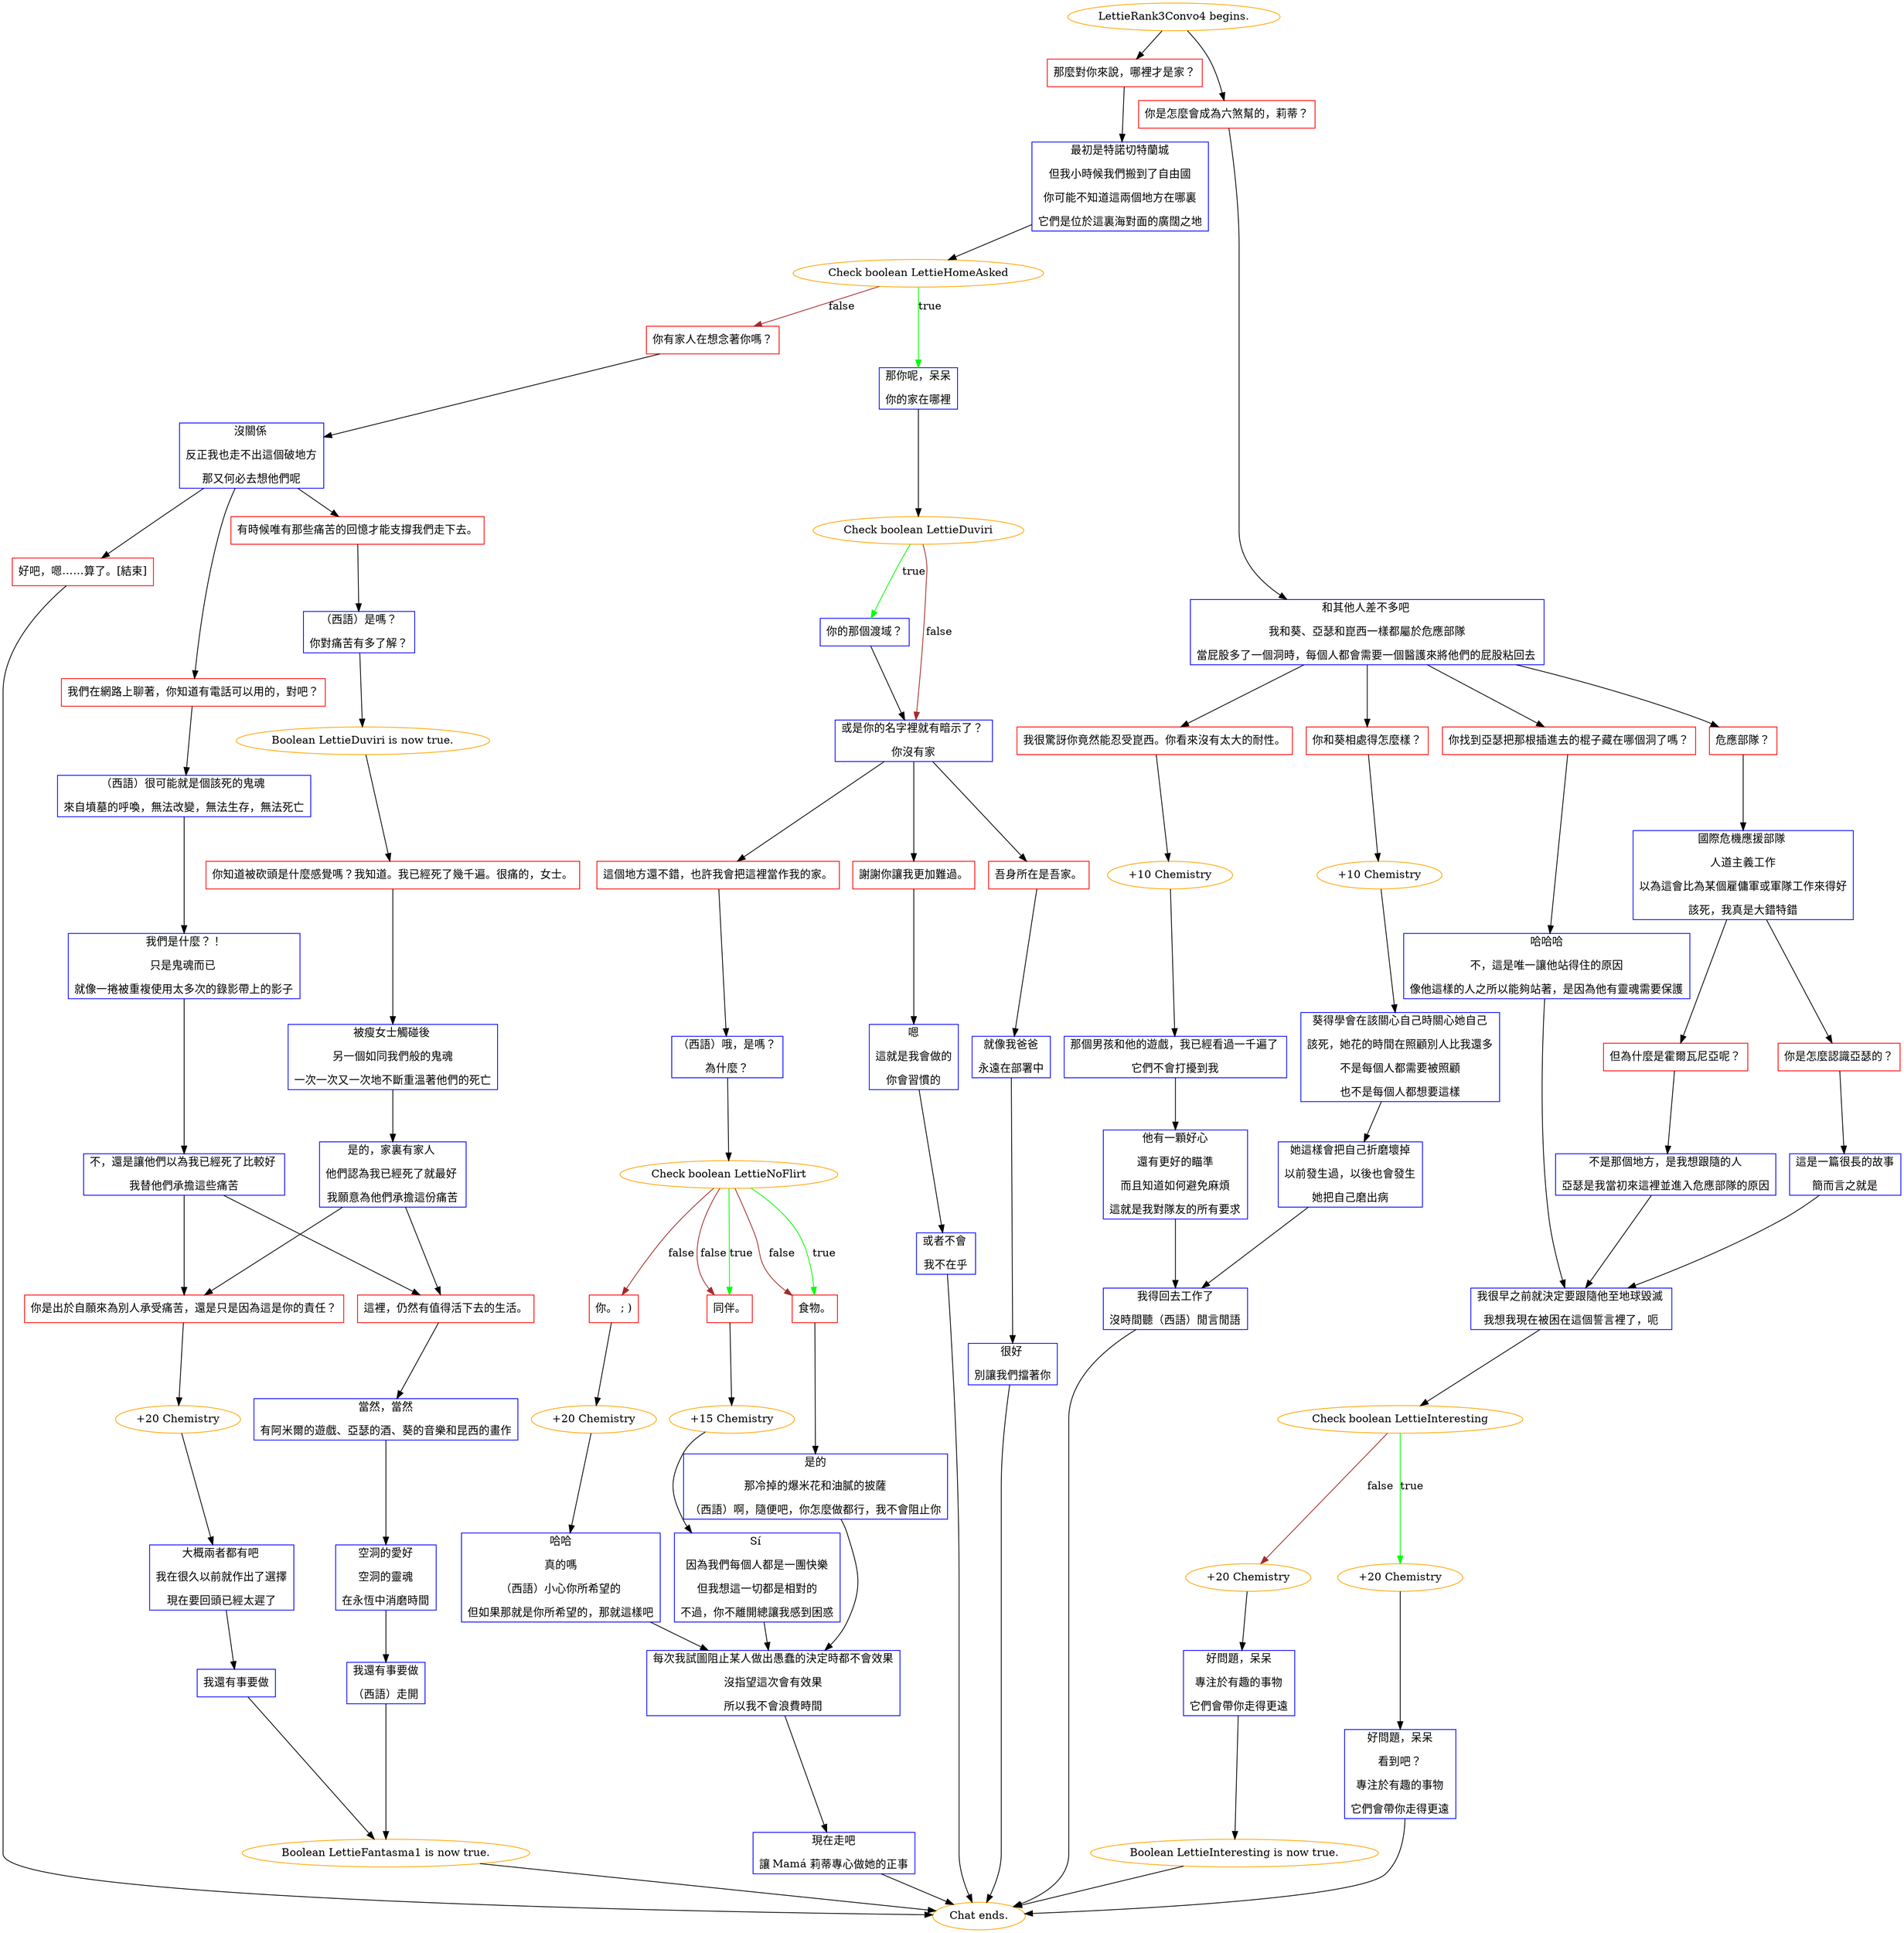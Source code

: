 digraph {
	"LettieRank3Convo4 begins." [color=orange];
		"LettieRank3Convo4 begins." -> j961555000;
		"LettieRank3Convo4 begins." -> j2404149191;
	j961555000 [label="那麼對你來說，哪裡才是家？",shape=box,color=red];
		j961555000 -> j2681114870;
	j2404149191 [label="你是怎麼會成為六煞幫的，莉蒂？",shape=box,color=red];
		j2404149191 -> j632183934;
	j2681114870 [label="最初是特諾切特蘭城
但我小時候我們搬到了自由國
你可能不知道這兩個地方在哪裏
它們是位於這裏海對面的廣闊之地",shape=box,color=blue];
		j2681114870 -> j626268686;
	j632183934 [label="和其他人差不多吧 
我和葵、亞瑟和崑西一樣都屬於危應部隊
當屁股多了一個洞時，每個人都會需要一個醫護來將他們的屁股粘回去 ",shape=box,color=blue];
		j632183934 -> j3749663642;
		j632183934 -> j2962962337;
		j632183934 -> j3610124064;
		j632183934 -> j4101243447;
	j626268686 [label="Check boolean LettieHomeAsked",color=orange];
		j626268686 -> j1934526017 [label=true,color=green];
		j626268686 -> j697446365 [label=false,color=brown];
	j3749663642 [label="你和葵相處得怎麼樣？",shape=box,color=red];
		j3749663642 -> j2924567609;
	j2962962337 [label="我很驚訝你竟然能忍受崑西。你看來沒有太大的耐性。",shape=box,color=red];
		j2962962337 -> j1295482948;
	j3610124064 [label="你找到亞瑟把那根插進去的棍子藏在哪個洞了嗎？",shape=box,color=red];
		j3610124064 -> j3795421833;
	j4101243447 [label="危應部隊？",shape=box,color=red];
		j4101243447 -> j1059766328;
	j1934526017 [label="那你呢，呆呆
你的家在哪裡",shape=box,color=blue];
		j1934526017 -> j2608084088;
	j697446365 [label="你有家人在想念著你嗎？",shape=box,color=red];
		j697446365 -> j1309579829;
	j2924567609 [label="+10 Chemistry",color=orange];
		j2924567609 -> j1601870005;
	j1295482948 [label="+10 Chemistry",color=orange];
		j1295482948 -> j3839548859;
	j3795421833 [label="哈哈哈
不，這是唯一讓他站得住的原因
像他這樣的人之所以能夠站著，是因為他有靈魂需要保護",shape=box,color=blue];
		j3795421833 -> j2554236343;
	j1059766328 [label="國際危機應援部隊 
人道主義工作
以為這會比為某個雇傭軍或軍隊工作來得好
該死，我真是大錯特錯",shape=box,color=blue];
		j1059766328 -> j1915701470;
		j1059766328 -> j2679306032;
	j2608084088 [label="Check boolean LettieDuviri",color=orange];
		j2608084088 -> j2025771892 [label=true,color=green];
		j2608084088 -> j2735682625 [label=false,color=brown];
	j1309579829 [label="沒關係 
反正我也走不出這個破地方
那又何必去想他們呢",shape=box,color=blue];
		j1309579829 -> j3783562053;
		j1309579829 -> j793363798;
		j1309579829 -> j692732272;
	j1601870005 [label="葵得學會在該關心自己時關心她自己
該死，她花的時間在照顧別人比我還多
不是每個人都需要被照顧
也不是每個人都想要這樣",shape=box,color=blue];
		j1601870005 -> j3444090607;
	j3839548859 [label="那個男孩和他的遊戲，我已經看過一千遍了 
它們不會打擾到我",shape=box,color=blue];
		j3839548859 -> j3948892306;
	j2554236343 [label="我很早之前就決定要跟隨他至地球毀滅 
我想我現在被困在這個誓言裡了，呃",shape=box,color=blue];
		j2554236343 -> j1451161206;
	j1915701470 [label="你是怎麼認識亞瑟的？",shape=box,color=red];
		j1915701470 -> j3842053779;
	j2679306032 [label="但為什麼是霍爾瓦尼亞呢？",shape=box,color=red];
		j2679306032 -> j131314461;
	j2025771892 [label="你的那個渡域？",shape=box,color=blue];
		j2025771892 -> j2735682625;
	j2735682625 [label="或是你的名字裡就有暗示了？ 
你沒有家",shape=box,color=blue];
		j2735682625 -> j1779664557;
		j2735682625 -> j2934638392;
		j2735682625 -> j1960449133;
	j3783562053 [label="有時候唯有那些痛苦的回憶才能支撐我們走下去。",shape=box,color=red];
		j3783562053 -> j315470841;
	j793363798 [label="我們在網路上聊著，你知道有電話可以用的，對吧？",shape=box,color=red];
		j793363798 -> j422624239;
	j692732272 [label="好吧，嗯……算了。[結束]",shape=box,color=red];
		j692732272 -> "Chat ends.";
	j3444090607 [label="她這樣會把自己折磨壞掉
以前發生過，以後也會發生
她把自己磨出病",shape=box,color=blue];
		j3444090607 -> j1089864358;
	j3948892306 [label="他有一顆好心
還有更好的瞄準
而且知道如何避免麻煩
這就是我對隊友的所有要求",shape=box,color=blue];
		j3948892306 -> j1089864358;
	j1451161206 [label="Check boolean LettieInteresting",color=orange];
		j1451161206 -> j4238647973 [label=true,color=green];
		j1451161206 -> j1540347538 [label=false,color=brown];
	j3842053779 [label="這是一篇很長的故事
簡而言之就是",shape=box,color=blue];
		j3842053779 -> j2554236343;
	j131314461 [label="不是那個地方，是我想跟隨的人
亞瑟是我當初來這裡並進入危應部隊的原因",shape=box,color=blue];
		j131314461 -> j2554236343;
	j1779664557 [label="這個地方還不錯，也許我會把這裡當作我的家。",shape=box,color=red];
		j1779664557 -> j3096032499;
	j2934638392 [label="謝謝你讓我更加難過。",shape=box,color=red];
		j2934638392 -> j2801110734;
	j1960449133 [label="吾身所在是吾家。",shape=box,color=red];
		j1960449133 -> j1134200510;
	j315470841 [label="（西語）是嗎？
你對痛苦有多了解？",shape=box,color=blue];
		j315470841 -> j3576872052;
	j422624239 [label="（西語）很可能就是個該死的鬼魂 
來自墳墓的呼喚，無法改變，無法生存，無法死亡",shape=box,color=blue];
		j422624239 -> j39698638;
	"Chat ends." [color=orange];
	j1089864358 [label="我得回去工作了
沒時間聽（西語）閒言閒語",shape=box,color=blue];
		j1089864358 -> "Chat ends.";
	j4238647973 [label="+20 Chemistry",color=orange];
		j4238647973 -> j1820504007;
	j1540347538 [label="+20 Chemistry",color=orange];
		j1540347538 -> j2347904657;
	j3096032499 [label="（西語）哦，是嗎？
為什麼？",shape=box,color=blue];
		j3096032499 -> j628755748;
	j2801110734 [label="嗯
這就是我會做的
你會習慣的",shape=box,color=blue];
		j2801110734 -> j721795936;
	j1134200510 [label="就像我爸爸
永遠在部署中",shape=box,color=blue];
		j1134200510 -> j3736340428;
	j3576872052 [label="Boolean LettieDuviri is now true.",color=orange];
		j3576872052 -> j1663533079;
	j39698638 [label="我們是什麼？！
只是鬼魂而已 
就像一捲被重複使用太多次的錄影帶上的影子",shape=box,color=blue];
		j39698638 -> j4202614007;
	j1820504007 [label="好問題，呆呆
看到吧？
專注於有趣的事物
它們會帶你走得更遠",shape=box,color=blue];
		j1820504007 -> "Chat ends.";
	j2347904657 [label="好問題，呆呆
專注於有趣的事物
它們會帶你走得更遠",shape=box,color=blue];
		j2347904657 -> j70267491;
	j628755748 [label="Check boolean LettieNoFlirt",color=orange];
		j628755748 -> j1002389920 [label=true,color=green];
		j628755748 -> j1849620610 [label=true,color=green];
		j628755748 -> j1849620610 [label=false,color=brown];
		j628755748 -> j1002389920 [label=false,color=brown];
		j628755748 -> j2402383393 [label=false,color=brown];
	j721795936 [label="或者不會 
我不在乎",shape=box,color=blue];
		j721795936 -> "Chat ends.";
	j3736340428 [label="很好 
別讓我們擋著你",shape=box,color=blue];
		j3736340428 -> "Chat ends.";
	j1663533079 [label="你知道被砍頭是什麼感覺嗎？我知道。我已經死了幾千遍。很痛的，女士。",shape=box,color=red];
		j1663533079 -> j1595359246;
	j4202614007 [label="不，還是讓他們以為我已經死了比較好 
我替他們承擔這些痛苦",shape=box,color=blue];
		j4202614007 -> j494964931;
		j4202614007 -> j1815057619;
	j70267491 [label="Boolean LettieInteresting is now true.",color=orange];
		j70267491 -> "Chat ends.";
	j1002389920 [label="同伴。",shape=box,color=red];
		j1002389920 -> j2806019860;
	j1849620610 [label="食物。",shape=box,color=red];
		j1849620610 -> j4136570740;
	j2402383393 [label="你。 ; )",shape=box,color=red];
		j2402383393 -> j2818940963;
	j1595359246 [label="被瘦女士觸碰後 
另一個如同我們般的鬼魂
一次一次又一次地不斷重溫著他們的死亡",shape=box,color=blue];
		j1595359246 -> j4287039846;
	j494964931 [label="你是出於自願來為別人承受痛苦，還是只是因為這是你的責任？",shape=box,color=red];
		j494964931 -> j2146319855;
	j1815057619 [label="這裡，仍然有值得活下去的生活。",shape=box,color=red];
		j1815057619 -> j2090109949;
	j2806019860 [label="+15 Chemistry",color=orange];
		j2806019860 -> j4278457286;
	j4136570740 [label="是的
那冷掉的爆米花和油膩的披薩
（西語）啊，隨便吧，你怎麼做都行，我不會阻止你",shape=box,color=blue];
		j4136570740 -> j4186222725;
	j2818940963 [label="+20 Chemistry",color=orange];
		j2818940963 -> j2680690165;
	j4287039846 [label="是的，家裏有家人 
他們認為我已經死了就最好 
我願意為他們承擔這份痛苦",shape=box,color=blue];
		j4287039846 -> j494964931;
		j4287039846 -> j1815057619;
	j2146319855 [label="+20 Chemistry",color=orange];
		j2146319855 -> j4248339323;
	j2090109949 [label="當然，當然
有阿米爾的遊戲、亞瑟的酒、葵的音樂和昆西的畫作",shape=box,color=blue];
		j2090109949 -> j3554120039;
	j4278457286 [label="Sí 
因為我們每個人都是一團快樂
但我想這一切都是相對的
不過，你不離開總讓我感到困惑",shape=box,color=blue];
		j4278457286 -> j4186222725;
	j4186222725 [label="每次我試圖阻止某人做出愚蠢的決定時都不會效果
沒指望這次會有效果
所以我不會浪費時間",shape=box,color=blue];
		j4186222725 -> j339306564;
	j2680690165 [label="哈哈
真的嗎
（西語）小心你所希望的
但如果那就是你所希望的，那就這樣吧",shape=box,color=blue];
		j2680690165 -> j4186222725;
	j4248339323 [label="大概兩者都有吧 
我在很久以前就作出了選擇
現在要回頭已經太遲了",shape=box,color=blue];
		j4248339323 -> j3782302889;
	j3554120039 [label="空洞的愛好
空洞的靈魂
在永恆中消磨時間",shape=box,color=blue];
		j3554120039 -> j415457519;
	j339306564 [label="現在走吧
讓 Mamá 莉蒂專心做她的正事",shape=box,color=blue];
		j339306564 -> "Chat ends.";
	j3782302889 [label="我還有事要做",shape=box,color=blue];
		j3782302889 -> j1253712857;
	j415457519 [label="我還有事要做
（西語）走開",shape=box,color=blue];
		j415457519 -> j1253712857;
	j1253712857 [label="Boolean LettieFantasma1 is now true.",color=orange];
		j1253712857 -> "Chat ends.";
}